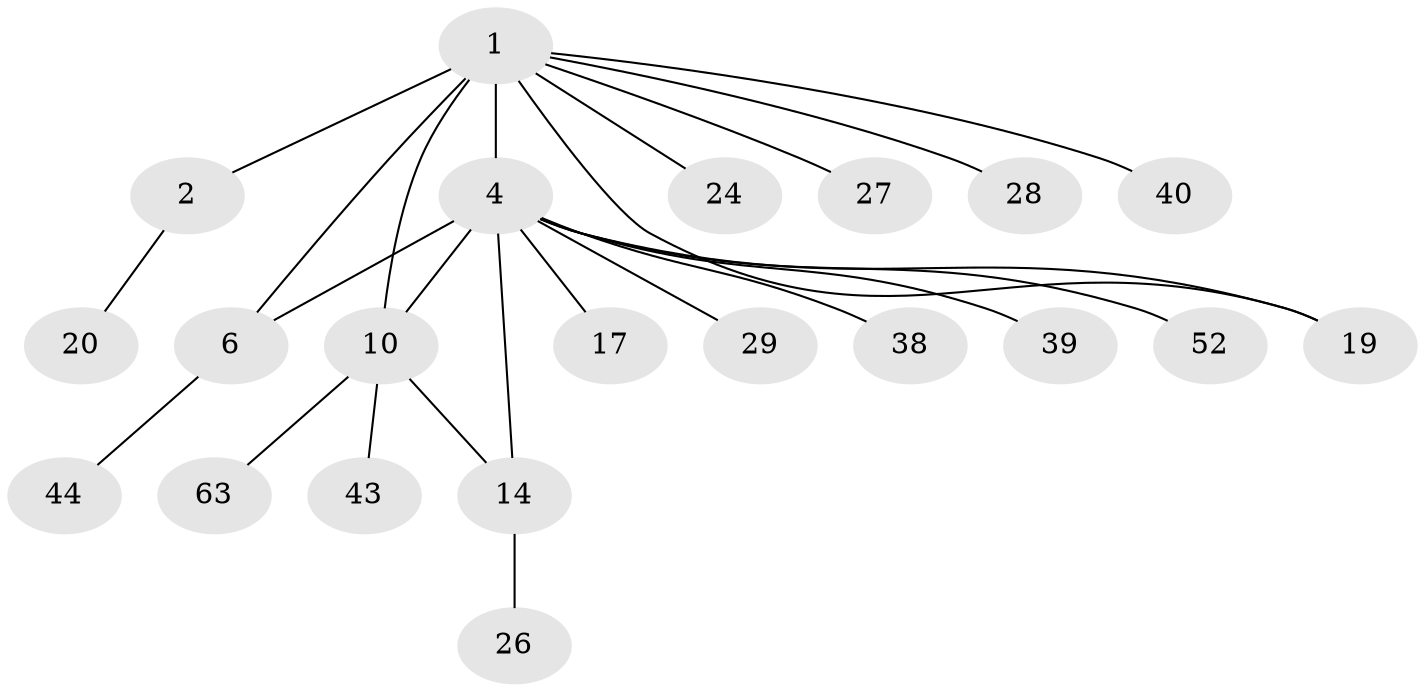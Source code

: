 // original degree distribution, {7: 0.04225352112676056, 5: 0.07042253521126761, 8: 0.028169014084507043, 9: 0.014084507042253521, 6: 0.04225352112676056, 4: 0.028169014084507043, 3: 0.028169014084507043, 1: 0.6056338028169014, 2: 0.14084507042253522}
// Generated by graph-tools (version 1.1) at 2025/19/03/04/25 18:19:46]
// undirected, 21 vertices, 24 edges
graph export_dot {
graph [start="1"]
  node [color=gray90,style=filled];
  1 [super="+3+7+50"];
  2 [super="+21+48"];
  4 [super="+46+11+13+18+8+16+5"];
  6 [super="+49"];
  10 [super="+12+41+22"];
  14 [super="+32+42+36"];
  17;
  19;
  20;
  24 [super="+37"];
  26;
  27;
  28 [super="+68"];
  29;
  38;
  39;
  40;
  43;
  44;
  52 [super="+61"];
  63;
  1 -- 2 [weight=2];
  1 -- 19;
  1 -- 4 [weight=5];
  1 -- 10 [weight=2];
  1 -- 24;
  1 -- 6;
  1 -- 40;
  1 -- 27;
  1 -- 28;
  2 -- 20;
  4 -- 6 [weight=2];
  4 -- 10 [weight=2];
  4 -- 38;
  4 -- 14 [weight=2];
  4 -- 19;
  4 -- 52;
  4 -- 29;
  4 -- 17;
  4 -- 39;
  6 -- 44;
  10 -- 43;
  10 -- 14;
  10 -- 63;
  14 -- 26;
}
